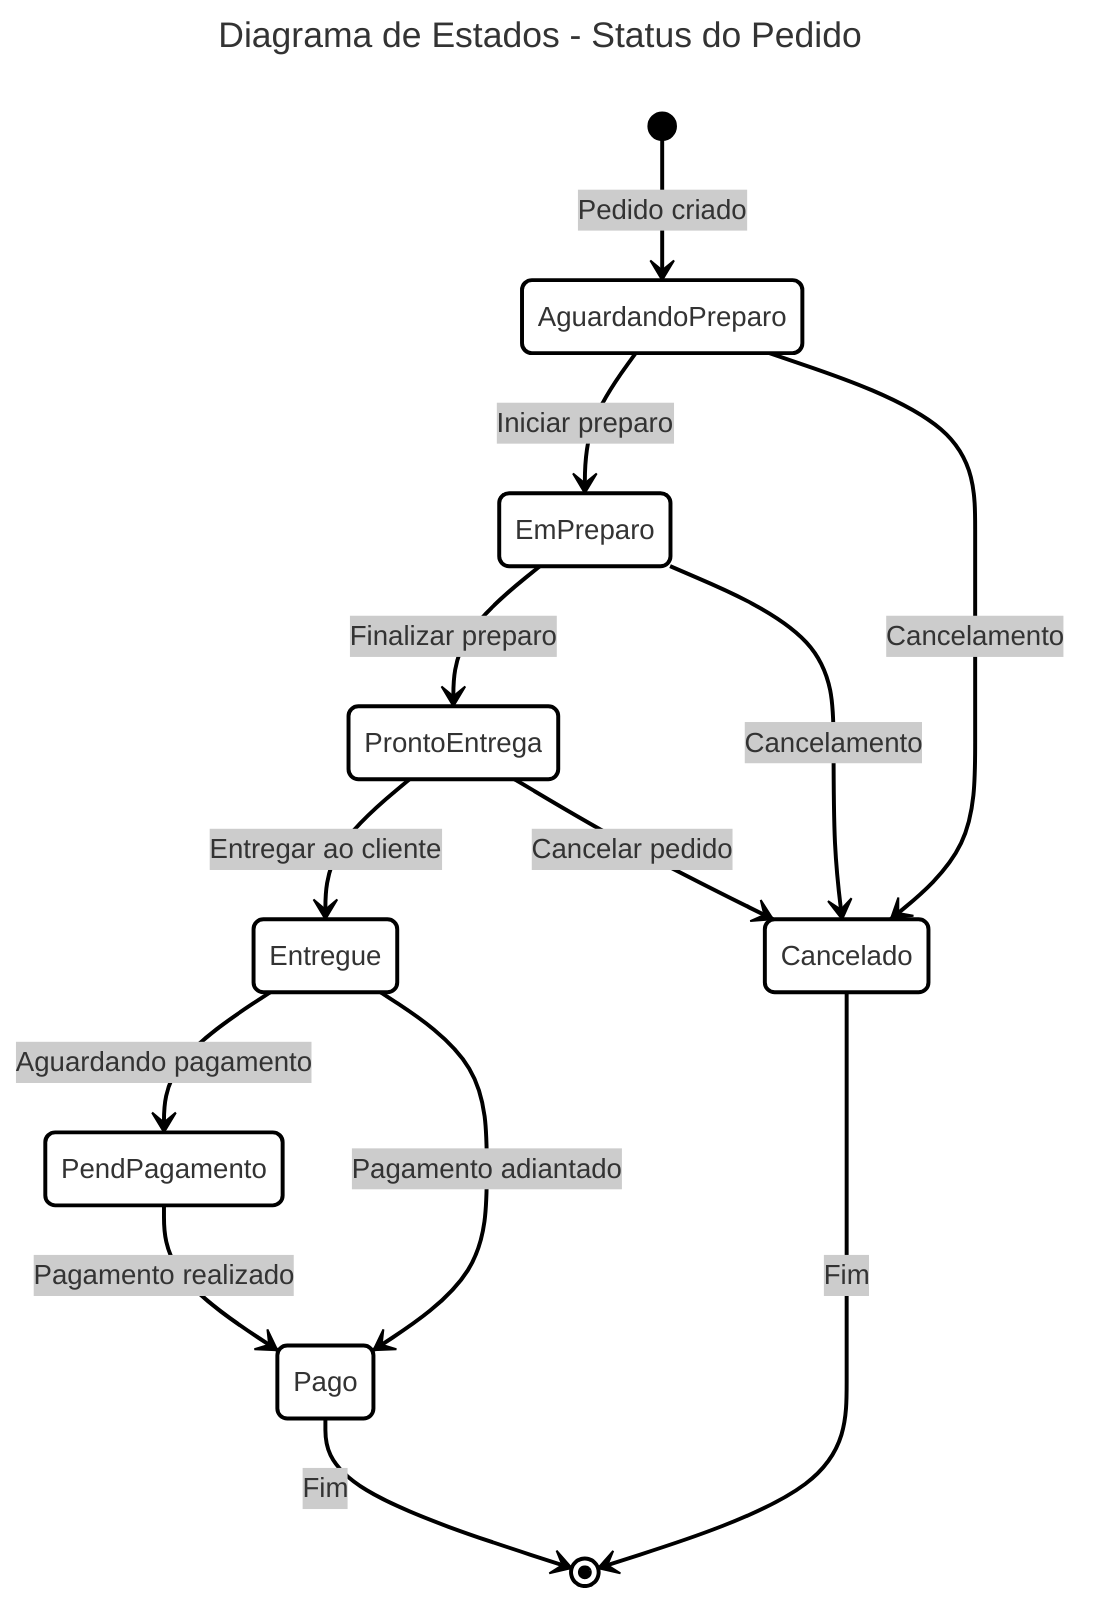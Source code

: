 ---
config:
    theme: neo


title: Diagrama de Estados - Status do Pedido
---
stateDiagram-v2
    [*] --> AguardandoPreparo: Pedido criado
    AguardandoPreparo --> EmPreparo: Iniciar preparo
    EmPreparo --> ProntoEntrega: Finalizar preparo
    ProntoEntrega --> Entregue: Entregar ao cliente
    ProntoEntrega --> Cancelado: Cancelar pedido
    Entregue --> PendPagamento: Aguardando pagamento
    PendPagamento --> Pago: Pagamento realizado
    Entregue --> Pago: Pagamento adiantado
    Pago --> [*]: Fim

    AguardandoPreparo --> Cancelado: Cancelamento
    EmPreparo --> Cancelado: Cancelamento
    Cancelado --> [*]: Fim
